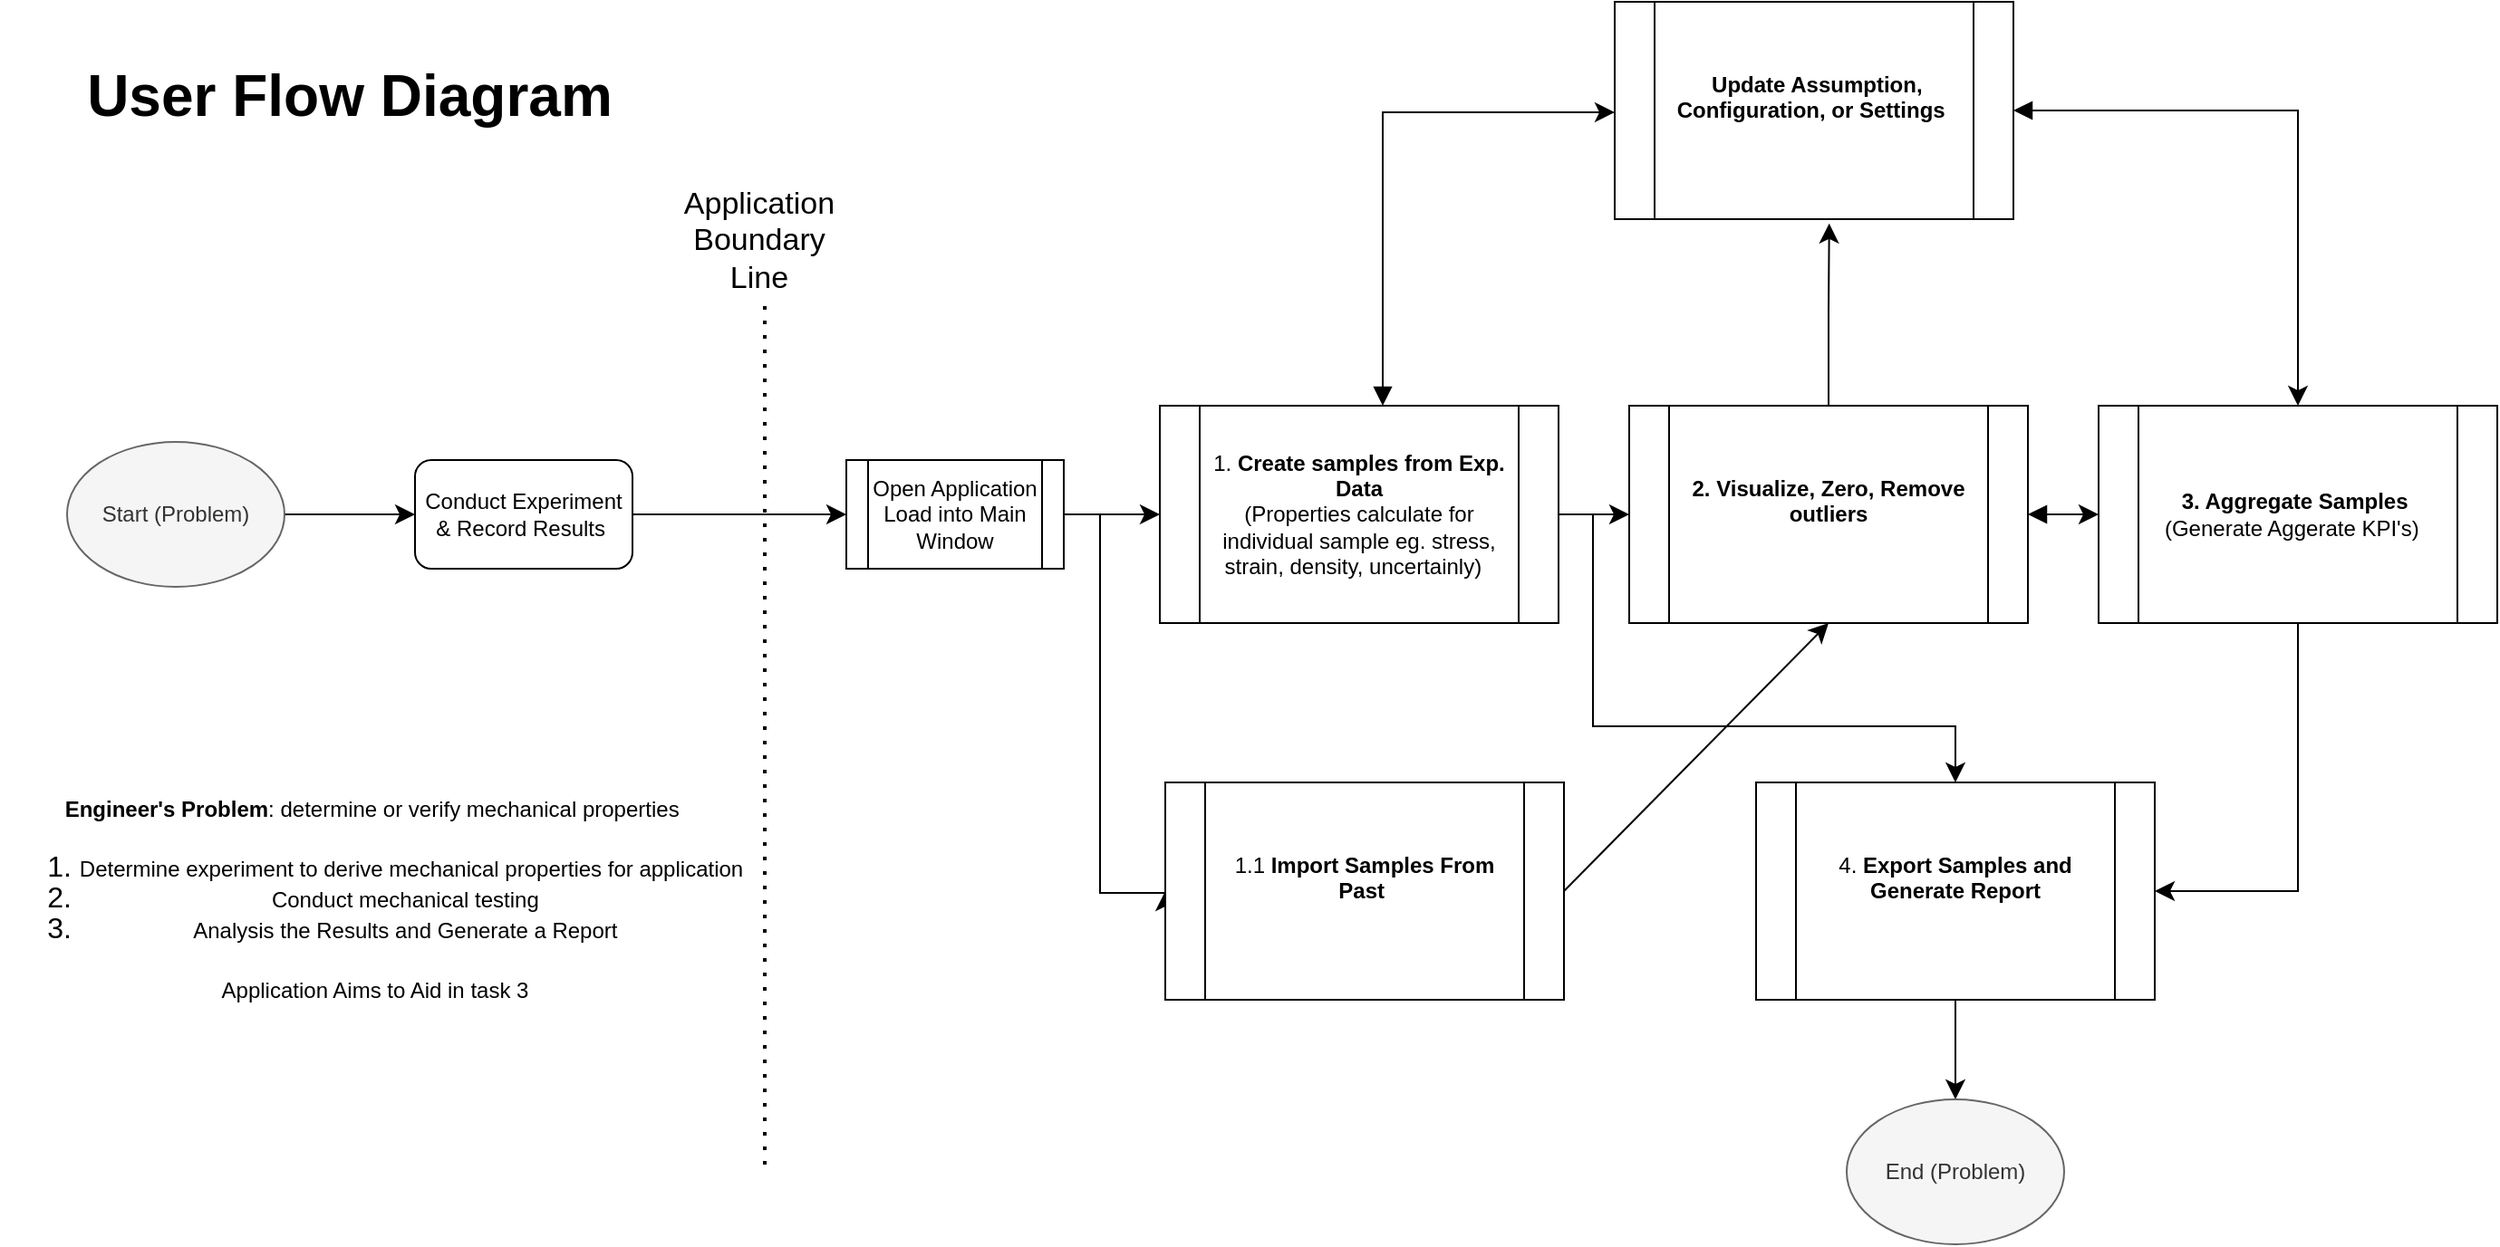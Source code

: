 <mxfile version="24.8.0">
  <diagram name="Page-1" id="ac95JCJoqnev0eYRf0ao">
    <mxGraphModel dx="1900" dy="1267" grid="0" gridSize="10" guides="1" tooltips="1" connect="1" arrows="1" fold="1" page="0" pageScale="1" pageWidth="850" pageHeight="1100" math="0" shadow="0">
      <root>
        <mxCell id="0" />
        <mxCell id="1" parent="0" />
        <mxCell id="arolEhXMrdXBVPWsT49q-1" value="&lt;h1 style=&quot;line-height: 170%;&quot;&gt;User Flow Diagram&lt;/h1&gt;" style="text;html=1;align=center;verticalAlign=middle;whiteSpace=wrap;rounded=0;fontSize=16;" vertex="1" parent="1">
          <mxGeometry x="-348" y="-204" width="324" height="97" as="geometry" />
        </mxCell>
        <mxCell id="arolEhXMrdXBVPWsT49q-21" style="edgeStyle=orthogonalEdgeStyle;rounded=0;orthogonalLoop=1;jettySize=auto;html=1;exitX=1;exitY=0.5;exitDx=0;exitDy=0;fontSize=12;startSize=8;endSize=8;" edge="1" parent="1" source="arolEhXMrdXBVPWsT49q-3" target="arolEhXMrdXBVPWsT49q-9">
          <mxGeometry relative="1" as="geometry" />
        </mxCell>
        <mxCell id="arolEhXMrdXBVPWsT49q-3" value="Start (Problem)" style="ellipse;whiteSpace=wrap;html=1;fillColor=#f5f5f5;fontColor=#333333;strokeColor=#666666;" vertex="1" parent="1">
          <mxGeometry x="-342" y="36" width="120" height="80" as="geometry" />
        </mxCell>
        <mxCell id="arolEhXMrdXBVPWsT49q-6" value="&lt;div&gt;&lt;br&gt;&lt;/div&gt;&lt;div&gt;&lt;span style=&quot;font-size: 12px; background-color: initial;&quot;&gt;&lt;b&gt;Engineer&#39;s Problem&lt;/b&gt;: d&lt;/span&gt;&lt;span style=&quot;background-color: initial; font-size: 12px;&quot;&gt;etermine or verify mechanical properties&amp;nbsp;&lt;/span&gt;&lt;/div&gt;&lt;div style=&quot;line-height: 100%;&quot;&gt;&lt;ol style=&quot;line-height: 100%;&quot;&gt;&lt;li&gt;&lt;span style=&quot;background-color: initial; font-size: 12px;&quot;&gt;Determine experiment to derive mechanical properties for application&lt;/span&gt;&lt;/li&gt;&lt;li&gt;&lt;span style=&quot;background-color: initial; font-size: 12px;&quot;&gt;Conduct mechanical testing&amp;nbsp;&amp;nbsp;&lt;/span&gt;&lt;/li&gt;&lt;li&gt;&lt;span style=&quot;background-color: initial; font-size: 12px;&quot;&gt;Analysis the Results and Generate a Report&amp;nbsp;&amp;nbsp;&lt;/span&gt;&lt;/li&gt;&lt;/ol&gt;&lt;span style=&quot;font-size: 12px;&quot;&gt;Application Aims to Aid in task 3&lt;/span&gt;&lt;/div&gt;" style="text;html=1;align=center;verticalAlign=middle;whiteSpace=wrap;rounded=0;fontSize=16;" vertex="1" parent="1">
          <mxGeometry x="-379" y="194" width="414" height="166" as="geometry" />
        </mxCell>
        <mxCell id="arolEhXMrdXBVPWsT49q-22" style="edgeStyle=orthogonalEdgeStyle;rounded=0;orthogonalLoop=1;jettySize=auto;html=1;fontSize=12;startSize=8;endSize=8;" edge="1" parent="1" source="arolEhXMrdXBVPWsT49q-9" target="arolEhXMrdXBVPWsT49q-12">
          <mxGeometry relative="1" as="geometry" />
        </mxCell>
        <mxCell id="arolEhXMrdXBVPWsT49q-9" value="Conduct Experiment &amp;amp; Record Results&amp;nbsp;" style="rounded=1;whiteSpace=wrap;html=1;" vertex="1" parent="1">
          <mxGeometry x="-150" y="46" width="120" height="60" as="geometry" />
        </mxCell>
        <mxCell id="arolEhXMrdXBVPWsT49q-10" value="" style="endArrow=none;dashed=1;html=1;dashPattern=1 3;strokeWidth=2;rounded=1;fontSize=12;startSize=8;endSize=8;curved=0;" edge="1" parent="1">
          <mxGeometry width="50" height="50" relative="1" as="geometry">
            <mxPoint x="43" y="435" as="sourcePoint" />
            <mxPoint x="43" y="-43" as="targetPoint" />
          </mxGeometry>
        </mxCell>
        <mxCell id="arolEhXMrdXBVPWsT49q-11" value="&lt;font style=&quot;font-size: 17px;&quot;&gt;Application Boundary Line&lt;/font&gt;" style="text;html=1;align=center;verticalAlign=middle;whiteSpace=wrap;rounded=0;fontSize=17;" vertex="1" parent="1">
          <mxGeometry x="-8" y="-90" width="96" height="30" as="geometry" />
        </mxCell>
        <mxCell id="arolEhXMrdXBVPWsT49q-23" style="edgeStyle=orthogonalEdgeStyle;rounded=0;orthogonalLoop=1;jettySize=auto;html=1;exitX=1;exitY=0.5;exitDx=0;exitDy=0;entryX=0;entryY=0.5;entryDx=0;entryDy=0;fontSize=12;startSize=8;endSize=8;" edge="1" parent="1" source="arolEhXMrdXBVPWsT49q-12" target="arolEhXMrdXBVPWsT49q-13">
          <mxGeometry relative="1" as="geometry" />
        </mxCell>
        <mxCell id="arolEhXMrdXBVPWsT49q-35" style="edgeStyle=orthogonalEdgeStyle;rounded=0;orthogonalLoop=1;jettySize=auto;html=1;exitX=1;exitY=0.5;exitDx=0;exitDy=0;entryX=0;entryY=0.5;entryDx=0;entryDy=0;fontSize=12;startSize=8;endSize=8;" edge="1" parent="1" source="arolEhXMrdXBVPWsT49q-12" target="arolEhXMrdXBVPWsT49q-28">
          <mxGeometry relative="1" as="geometry">
            <Array as="points">
              <mxPoint x="228" y="76" />
              <mxPoint x="228" y="285" />
            </Array>
          </mxGeometry>
        </mxCell>
        <mxCell id="arolEhXMrdXBVPWsT49q-12" value="Open Application Load into Main Window" style="shape=process;whiteSpace=wrap;html=1;backgroundOutline=1;" vertex="1" parent="1">
          <mxGeometry x="88" y="46" width="120" height="60" as="geometry" />
        </mxCell>
        <mxCell id="arolEhXMrdXBVPWsT49q-24" value="" style="edgeStyle=none;curved=1;rounded=0;orthogonalLoop=1;jettySize=auto;html=1;fontSize=12;startSize=8;endSize=8;" edge="1" parent="1" source="arolEhXMrdXBVPWsT49q-13" target="arolEhXMrdXBVPWsT49q-14">
          <mxGeometry relative="1" as="geometry" />
        </mxCell>
        <mxCell id="arolEhXMrdXBVPWsT49q-33" style="edgeStyle=orthogonalEdgeStyle;rounded=0;orthogonalLoop=1;jettySize=auto;html=1;entryX=0.5;entryY=0;entryDx=0;entryDy=0;fontSize=12;startSize=8;endSize=8;" edge="1" parent="1" source="arolEhXMrdXBVPWsT49q-13" target="arolEhXMrdXBVPWsT49q-27">
          <mxGeometry relative="1" as="geometry">
            <Array as="points">
              <mxPoint x="500" y="76" />
              <mxPoint x="500" y="193" />
              <mxPoint x="700" y="193" />
            </Array>
          </mxGeometry>
        </mxCell>
        <mxCell id="arolEhXMrdXBVPWsT49q-40" style="edgeStyle=orthogonalEdgeStyle;rounded=0;orthogonalLoop=1;jettySize=auto;html=1;entryX=0;entryY=0.5;entryDx=0;entryDy=0;fontSize=12;startSize=8;endSize=8;startArrow=block;startFill=1;" edge="1" parent="1" source="arolEhXMrdXBVPWsT49q-13" target="arolEhXMrdXBVPWsT49q-39">
          <mxGeometry relative="1" as="geometry">
            <Array as="points">
              <mxPoint x="384" y="-146" />
            </Array>
          </mxGeometry>
        </mxCell>
        <mxCell id="arolEhXMrdXBVPWsT49q-13" value="1. &lt;b&gt;Create samples from Exp. Data&lt;/b&gt;&lt;div&gt;(Properties calculate for individual sample eg. stress, strain, density, uncertainly)&amp;nbsp;&amp;nbsp;&lt;/div&gt;" style="shape=process;whiteSpace=wrap;html=1;backgroundOutline=1;" vertex="1" parent="1">
          <mxGeometry x="261" y="16" width="220" height="120" as="geometry" />
        </mxCell>
        <mxCell id="arolEhXMrdXBVPWsT49q-25" value="" style="edgeStyle=none;curved=1;rounded=0;orthogonalLoop=1;jettySize=auto;html=1;fontSize=12;startSize=8;endSize=8;startArrow=block;startFill=1;" edge="1" parent="1" source="arolEhXMrdXBVPWsT49q-14" target="arolEhXMrdXBVPWsT49q-15">
          <mxGeometry relative="1" as="geometry" />
        </mxCell>
        <mxCell id="arolEhXMrdXBVPWsT49q-14" value="&lt;b&gt;2.&amp;nbsp;&lt;/b&gt;&lt;b&gt;Visualize&lt;/b&gt;&lt;b&gt;, Zero, Remove outliers&lt;/b&gt;&lt;div&gt;&amp;nbsp;&amp;nbsp;&lt;/div&gt;" style="shape=process;whiteSpace=wrap;html=1;backgroundOutline=1;" vertex="1" parent="1">
          <mxGeometry x="520" y="16" width="220" height="120" as="geometry" />
        </mxCell>
        <mxCell id="arolEhXMrdXBVPWsT49q-30" style="edgeStyle=orthogonalEdgeStyle;rounded=0;orthogonalLoop=1;jettySize=auto;html=1;entryX=1;entryY=0.5;entryDx=0;entryDy=0;fontSize=12;startSize=8;endSize=8;" edge="1" parent="1" source="arolEhXMrdXBVPWsT49q-15" target="arolEhXMrdXBVPWsT49q-27">
          <mxGeometry relative="1" as="geometry" />
        </mxCell>
        <mxCell id="arolEhXMrdXBVPWsT49q-15" value="&lt;b&gt;3. Aggregate Samples&amp;nbsp;&lt;/b&gt;&lt;div&gt;(Generate Aggerate KPI&#39;s)&amp;nbsp;&amp;nbsp;&lt;/div&gt;" style="shape=process;whiteSpace=wrap;html=1;backgroundOutline=1;" vertex="1" parent="1">
          <mxGeometry x="779" y="16" width="220" height="120" as="geometry" />
        </mxCell>
        <mxCell id="arolEhXMrdXBVPWsT49q-45" style="edgeStyle=none;curved=1;rounded=0;orthogonalLoop=1;jettySize=auto;html=1;entryX=0.5;entryY=0;entryDx=0;entryDy=0;fontSize=12;startSize=8;endSize=8;" edge="1" parent="1" source="arolEhXMrdXBVPWsT49q-27" target="arolEhXMrdXBVPWsT49q-37">
          <mxGeometry relative="1" as="geometry" />
        </mxCell>
        <mxCell id="arolEhXMrdXBVPWsT49q-27" value="4.&amp;nbsp;&lt;b&gt;Export Samples and Generate Report&lt;/b&gt;&lt;div&gt;&amp;nbsp;&lt;/div&gt;" style="shape=process;whiteSpace=wrap;html=1;backgroundOutline=1;" vertex="1" parent="1">
          <mxGeometry x="590" y="224" width="220" height="120" as="geometry" />
        </mxCell>
        <mxCell id="arolEhXMrdXBVPWsT49q-47" style="edgeStyle=none;curved=1;rounded=0;orthogonalLoop=1;jettySize=auto;html=1;exitX=1;exitY=0.5;exitDx=0;exitDy=0;entryX=0.5;entryY=1;entryDx=0;entryDy=0;fontSize=12;startSize=8;endSize=8;" edge="1" parent="1" source="arolEhXMrdXBVPWsT49q-28" target="arolEhXMrdXBVPWsT49q-14">
          <mxGeometry relative="1" as="geometry" />
        </mxCell>
        <mxCell id="arolEhXMrdXBVPWsT49q-28" value="1.1&amp;nbsp;&lt;b&gt;Import Samples From Past&amp;nbsp;&lt;/b&gt;&lt;div&gt;&amp;nbsp;&lt;/div&gt;" style="shape=process;whiteSpace=wrap;html=1;backgroundOutline=1;" vertex="1" parent="1">
          <mxGeometry x="264" y="224" width="220" height="120" as="geometry" />
        </mxCell>
        <mxCell id="arolEhXMrdXBVPWsT49q-37" value="End (Problem)" style="ellipse;whiteSpace=wrap;html=1;fillColor=#f5f5f5;fontColor=#333333;strokeColor=#666666;" vertex="1" parent="1">
          <mxGeometry x="640" y="399" width="120" height="80" as="geometry" />
        </mxCell>
        <mxCell id="arolEhXMrdXBVPWsT49q-44" style="edgeStyle=orthogonalEdgeStyle;rounded=0;orthogonalLoop=1;jettySize=auto;html=1;entryX=0.5;entryY=0;entryDx=0;entryDy=0;fontSize=12;startSize=8;endSize=8;startArrow=block;startFill=1;" edge="1" parent="1" source="arolEhXMrdXBVPWsT49q-39" target="arolEhXMrdXBVPWsT49q-15">
          <mxGeometry relative="1" as="geometry" />
        </mxCell>
        <mxCell id="arolEhXMrdXBVPWsT49q-39" value="&amp;nbsp;&lt;b&gt;Update Assumption, Configuration, or Settings&amp;nbsp;&lt;/b&gt;&lt;div&gt;&amp;nbsp;&amp;nbsp;&lt;/div&gt;" style="shape=process;whiteSpace=wrap;html=1;backgroundOutline=1;" vertex="1" parent="1">
          <mxGeometry x="512" y="-207" width="220" height="120" as="geometry" />
        </mxCell>
        <mxCell id="arolEhXMrdXBVPWsT49q-41" style="edgeStyle=orthogonalEdgeStyle;rounded=0;orthogonalLoop=1;jettySize=auto;html=1;exitX=0.5;exitY=0;exitDx=0;exitDy=0;entryX=0.538;entryY=1.02;entryDx=0;entryDy=0;entryPerimeter=0;fontSize=12;startSize=8;endSize=8;" edge="1" parent="1" source="arolEhXMrdXBVPWsT49q-14" target="arolEhXMrdXBVPWsT49q-39">
          <mxGeometry relative="1" as="geometry" />
        </mxCell>
      </root>
    </mxGraphModel>
  </diagram>
</mxfile>
